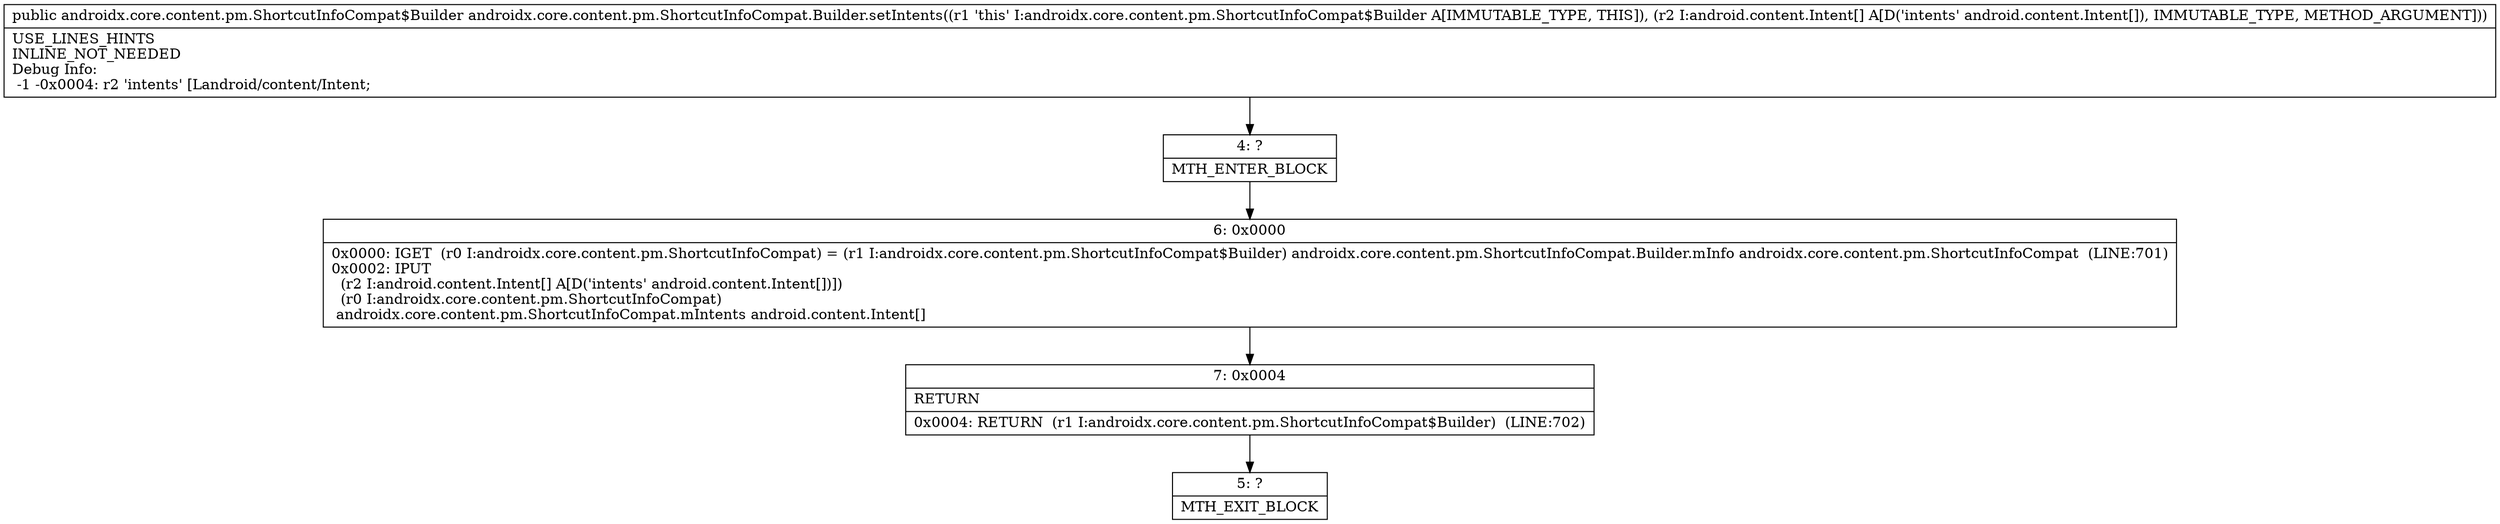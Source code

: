 digraph "CFG forandroidx.core.content.pm.ShortcutInfoCompat.Builder.setIntents([Landroid\/content\/Intent;)Landroidx\/core\/content\/pm\/ShortcutInfoCompat$Builder;" {
Node_4 [shape=record,label="{4\:\ ?|MTH_ENTER_BLOCK\l}"];
Node_6 [shape=record,label="{6\:\ 0x0000|0x0000: IGET  (r0 I:androidx.core.content.pm.ShortcutInfoCompat) = (r1 I:androidx.core.content.pm.ShortcutInfoCompat$Builder) androidx.core.content.pm.ShortcutInfoCompat.Builder.mInfo androidx.core.content.pm.ShortcutInfoCompat  (LINE:701)\l0x0002: IPUT  \l  (r2 I:android.content.Intent[] A[D('intents' android.content.Intent[])])\l  (r0 I:androidx.core.content.pm.ShortcutInfoCompat)\l androidx.core.content.pm.ShortcutInfoCompat.mIntents android.content.Intent[] \l}"];
Node_7 [shape=record,label="{7\:\ 0x0004|RETURN\l|0x0004: RETURN  (r1 I:androidx.core.content.pm.ShortcutInfoCompat$Builder)  (LINE:702)\l}"];
Node_5 [shape=record,label="{5\:\ ?|MTH_EXIT_BLOCK\l}"];
MethodNode[shape=record,label="{public androidx.core.content.pm.ShortcutInfoCompat$Builder androidx.core.content.pm.ShortcutInfoCompat.Builder.setIntents((r1 'this' I:androidx.core.content.pm.ShortcutInfoCompat$Builder A[IMMUTABLE_TYPE, THIS]), (r2 I:android.content.Intent[] A[D('intents' android.content.Intent[]), IMMUTABLE_TYPE, METHOD_ARGUMENT]))  | USE_LINES_HINTS\lINLINE_NOT_NEEDED\lDebug Info:\l  \-1 \-0x0004: r2 'intents' [Landroid\/content\/Intent;\l}"];
MethodNode -> Node_4;Node_4 -> Node_6;
Node_6 -> Node_7;
Node_7 -> Node_5;
}

